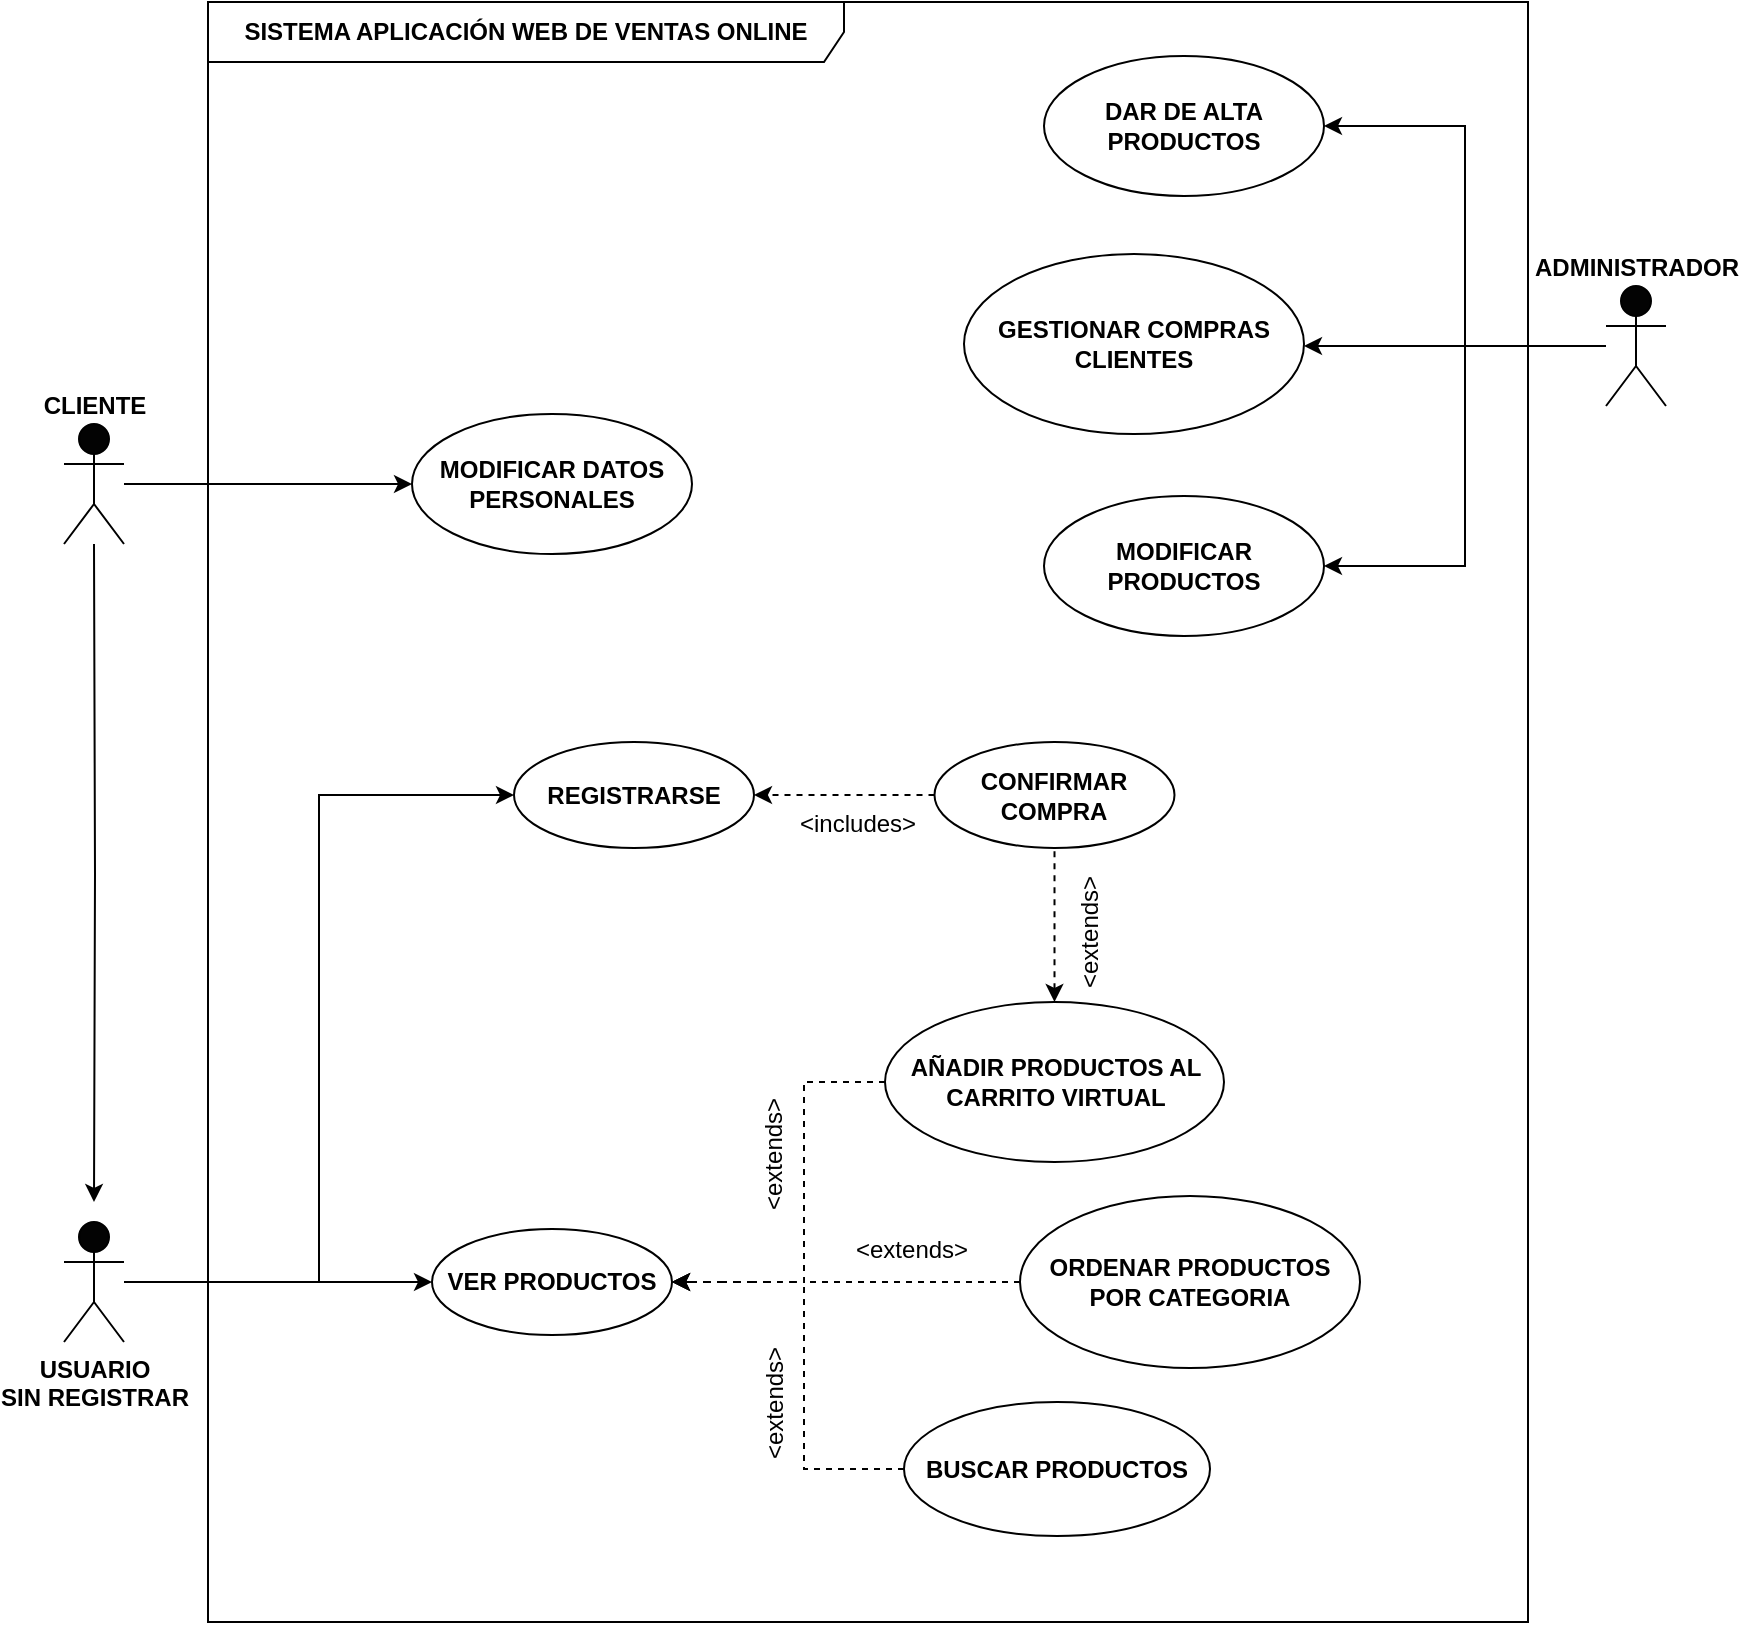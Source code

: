 <mxfile version="24.3.1" type="device">
  <diagram id="Yzj8Z7uyjMs9tStJ1248" name="Página-1">
    <mxGraphModel dx="3341" dy="2068" grid="1" gridSize="10" guides="1" tooltips="1" connect="1" arrows="1" fold="1" page="1" pageScale="1" pageWidth="827" pageHeight="1169" math="0" shadow="0">
      <root>
        <mxCell id="0" />
        <mxCell id="1" parent="0" />
        <mxCell id="9miJx2AaJ4oFh2MIG1r4-25" value="&lt;font style=&quot;font-size: 12px;&quot;&gt;&lt;b&gt;SISTEMA APLICACIÓN WEB DE VENTAS ONLINE&lt;/b&gt;&lt;/font&gt;" style="shape=umlFrame;whiteSpace=wrap;html=1;pointerEvents=0;fillColor=default;align=center;width=318;height=30;" vertex="1" parent="1">
          <mxGeometry x="-729" y="-1000" width="660" height="810" as="geometry" />
        </mxCell>
        <mxCell id="9miJx2AaJ4oFh2MIG1r4-26" style="edgeStyle=orthogonalEdgeStyle;rounded=0;orthogonalLoop=1;jettySize=auto;html=1;entryX=0;entryY=0.5;entryDx=0;entryDy=0;" edge="1" parent="1" source="9miJx2AaJ4oFh2MIG1r4-27" target="9miJx2AaJ4oFh2MIG1r4-28">
          <mxGeometry relative="1" as="geometry" />
        </mxCell>
        <mxCell id="9miJx2AaJ4oFh2MIG1r4-77" style="edgeStyle=orthogonalEdgeStyle;rounded=0;orthogonalLoop=1;jettySize=auto;html=1;entryX=0;entryY=0.5;entryDx=0;entryDy=0;" edge="1" parent="1" source="9miJx2AaJ4oFh2MIG1r4-27" target="9miJx2AaJ4oFh2MIG1r4-70">
          <mxGeometry relative="1" as="geometry" />
        </mxCell>
        <mxCell id="9miJx2AaJ4oFh2MIG1r4-92" style="edgeStyle=orthogonalEdgeStyle;rounded=0;orthogonalLoop=1;jettySize=auto;html=1;startArrow=classic;startFill=1;endArrow=none;endFill=0;" edge="1" parent="1" target="9miJx2AaJ4oFh2MIG1r4-31">
          <mxGeometry relative="1" as="geometry">
            <mxPoint x="-786" y="-400" as="sourcePoint" />
          </mxGeometry>
        </mxCell>
        <mxCell id="9miJx2AaJ4oFh2MIG1r4-27" value="&lt;b&gt;USUARIO&lt;/b&gt;&lt;div&gt;&lt;b&gt;SIN REGISTRAR&lt;/b&gt;&lt;/div&gt;" style="shape=umlActor;verticalLabelPosition=bottom;verticalAlign=top;html=1;fillColor=#030303;" vertex="1" parent="1">
          <mxGeometry x="-801" y="-390" width="30" height="60" as="geometry" />
        </mxCell>
        <mxCell id="9miJx2AaJ4oFh2MIG1r4-28" value="VER PRODUCTOS" style="ellipse;whiteSpace=wrap;html=1;fontStyle=1" vertex="1" parent="1">
          <mxGeometry x="-617" y="-386.5" width="120" height="53" as="geometry" />
        </mxCell>
        <mxCell id="9miJx2AaJ4oFh2MIG1r4-93" style="edgeStyle=orthogonalEdgeStyle;rounded=0;orthogonalLoop=1;jettySize=auto;html=1;entryX=0;entryY=0.5;entryDx=0;entryDy=0;" edge="1" parent="1" source="9miJx2AaJ4oFh2MIG1r4-31" target="9miJx2AaJ4oFh2MIG1r4-82">
          <mxGeometry relative="1" as="geometry" />
        </mxCell>
        <mxCell id="9miJx2AaJ4oFh2MIG1r4-31" value="&lt;b&gt;CLIENTE&lt;/b&gt;" style="shape=umlActor;verticalLabelPosition=top;verticalAlign=bottom;html=1;strokeColor=default;horizontal=1;labelPosition=center;align=center;fillColor=#030303;" vertex="1" parent="1">
          <mxGeometry x="-801" y="-789" width="30" height="60" as="geometry" />
        </mxCell>
        <mxCell id="9miJx2AaJ4oFh2MIG1r4-32" style="edgeStyle=orthogonalEdgeStyle;rounded=0;orthogonalLoop=1;jettySize=auto;html=1;dashed=1;" edge="1" parent="1" target="9miJx2AaJ4oFh2MIG1r4-37">
          <mxGeometry relative="1" as="geometry">
            <mxPoint x="-528" y="206.5" as="sourcePoint" />
          </mxGeometry>
        </mxCell>
        <mxCell id="9miJx2AaJ4oFh2MIG1r4-34" style="edgeStyle=orthogonalEdgeStyle;rounded=0;orthogonalLoop=1;jettySize=auto;html=1;dashed=1;" edge="1" parent="1" target="9miJx2AaJ4oFh2MIG1r4-39">
          <mxGeometry relative="1" as="geometry">
            <mxPoint x="-528" y="99.5" as="sourcePoint" />
          </mxGeometry>
        </mxCell>
        <mxCell id="9miJx2AaJ4oFh2MIG1r4-38" style="edgeStyle=orthogonalEdgeStyle;rounded=0;orthogonalLoop=1;jettySize=auto;html=1;entryX=0;entryY=0.5;entryDx=0;entryDy=0;dashed=1;endArrow=none;endFill=0;startArrow=classic;startFill=1;" edge="1" parent="1" target="9miJx2AaJ4oFh2MIG1r4-47">
          <mxGeometry relative="1" as="geometry">
            <mxPoint x="-302.0" y="99.483" as="sourcePoint" />
          </mxGeometry>
        </mxCell>
        <mxCell id="9miJx2AaJ4oFh2MIG1r4-89" style="edgeStyle=orthogonalEdgeStyle;rounded=0;orthogonalLoop=1;jettySize=auto;html=1;entryX=1;entryY=0.5;entryDx=0;entryDy=0;" edge="1" parent="1" source="9miJx2AaJ4oFh2MIG1r4-51" target="9miJx2AaJ4oFh2MIG1r4-86">
          <mxGeometry relative="1" as="geometry" />
        </mxCell>
        <mxCell id="9miJx2AaJ4oFh2MIG1r4-90" style="edgeStyle=orthogonalEdgeStyle;rounded=0;orthogonalLoop=1;jettySize=auto;html=1;entryX=1;entryY=0.5;entryDx=0;entryDy=0;" edge="1" parent="1" source="9miJx2AaJ4oFh2MIG1r4-51" target="9miJx2AaJ4oFh2MIG1r4-85">
          <mxGeometry relative="1" as="geometry" />
        </mxCell>
        <mxCell id="9miJx2AaJ4oFh2MIG1r4-91" style="edgeStyle=orthogonalEdgeStyle;rounded=0;orthogonalLoop=1;jettySize=auto;html=1;entryX=1;entryY=0.5;entryDx=0;entryDy=0;" edge="1" parent="1" source="9miJx2AaJ4oFh2MIG1r4-51">
          <mxGeometry relative="1" as="geometry">
            <mxPoint x="-181" y="-828" as="targetPoint" />
          </mxGeometry>
        </mxCell>
        <mxCell id="9miJx2AaJ4oFh2MIG1r4-51" value="&lt;b&gt;ADMINISTRADOR&lt;/b&gt;" style="shape=umlActor;verticalLabelPosition=top;verticalAlign=bottom;html=1;strokeColor=default;horizontal=1;labelPosition=center;align=center;fillColor=#030303;" vertex="1" parent="1">
          <mxGeometry x="-30" y="-858" width="30" height="60" as="geometry" />
        </mxCell>
        <mxCell id="9miJx2AaJ4oFh2MIG1r4-57" style="edgeStyle=orthogonalEdgeStyle;rounded=0;orthogonalLoop=1;jettySize=auto;html=1;entryX=1;entryY=0.5;entryDx=0;entryDy=0;dashed=1;" edge="1" parent="1" source="9miJx2AaJ4oFh2MIG1r4-52" target="9miJx2AaJ4oFh2MIG1r4-28">
          <mxGeometry relative="1" as="geometry">
            <Array as="points">
              <mxPoint x="-431" y="-266" />
              <mxPoint x="-431" y="-360" />
            </Array>
          </mxGeometry>
        </mxCell>
        <mxCell id="9miJx2AaJ4oFh2MIG1r4-52" value="BUSCAR PRODUCTOS" style="ellipse;whiteSpace=wrap;html=1;fontStyle=1" vertex="1" parent="1">
          <mxGeometry x="-381" y="-300" width="153" height="67" as="geometry" />
        </mxCell>
        <mxCell id="9miJx2AaJ4oFh2MIG1r4-56" style="edgeStyle=orthogonalEdgeStyle;rounded=0;orthogonalLoop=1;jettySize=auto;html=1;entryX=1;entryY=0.5;entryDx=0;entryDy=0;dashed=1;" edge="1" parent="1" source="9miJx2AaJ4oFh2MIG1r4-53" target="9miJx2AaJ4oFh2MIG1r4-28">
          <mxGeometry relative="1" as="geometry">
            <Array as="points">
              <mxPoint x="-431" y="-460" />
              <mxPoint x="-431" y="-360" />
            </Array>
          </mxGeometry>
        </mxCell>
        <mxCell id="9miJx2AaJ4oFh2MIG1r4-71" style="edgeStyle=orthogonalEdgeStyle;rounded=0;orthogonalLoop=1;jettySize=auto;html=1;entryX=0.5;entryY=1;entryDx=0;entryDy=0;dashed=1;endArrow=none;endFill=0;startArrow=classic;startFill=1;" edge="1" parent="1" source="9miJx2AaJ4oFh2MIG1r4-53" target="9miJx2AaJ4oFh2MIG1r4-54">
          <mxGeometry relative="1" as="geometry" />
        </mxCell>
        <mxCell id="9miJx2AaJ4oFh2MIG1r4-53" value="AÑADIR PRODUCTOS AL CARRITO VIRTUAL" style="ellipse;whiteSpace=wrap;html=1;fontStyle=1" vertex="1" parent="1">
          <mxGeometry x="-390.5" y="-500" width="169.5" height="80" as="geometry" />
        </mxCell>
        <mxCell id="9miJx2AaJ4oFh2MIG1r4-75" style="edgeStyle=orthogonalEdgeStyle;rounded=0;orthogonalLoop=1;jettySize=auto;html=1;entryX=1;entryY=0.5;entryDx=0;entryDy=0;dashed=1;" edge="1" parent="1" source="9miJx2AaJ4oFh2MIG1r4-54" target="9miJx2AaJ4oFh2MIG1r4-70">
          <mxGeometry relative="1" as="geometry" />
        </mxCell>
        <mxCell id="9miJx2AaJ4oFh2MIG1r4-54" value="CONFIRMAR COMPRA" style="ellipse;whiteSpace=wrap;html=1;fontStyle=1" vertex="1" parent="1">
          <mxGeometry x="-365.75" y="-630" width="120" height="53" as="geometry" />
        </mxCell>
        <mxCell id="9miJx2AaJ4oFh2MIG1r4-58" style="edgeStyle=orthogonalEdgeStyle;rounded=0;orthogonalLoop=1;jettySize=auto;html=1;entryX=1;entryY=0.5;entryDx=0;entryDy=0;dashed=1;" edge="1" parent="1" source="9miJx2AaJ4oFh2MIG1r4-55" target="9miJx2AaJ4oFh2MIG1r4-28">
          <mxGeometry relative="1" as="geometry" />
        </mxCell>
        <mxCell id="9miJx2AaJ4oFh2MIG1r4-55" value="ORDENAR PRODUCTOS POR CATEGORIA" style="ellipse;whiteSpace=wrap;html=1;fontStyle=1" vertex="1" parent="1">
          <mxGeometry x="-323" y="-403" width="170" height="86" as="geometry" />
        </mxCell>
        <mxCell id="9miJx2AaJ4oFh2MIG1r4-59" value="&amp;lt;extends&amp;gt;" style="text;strokeColor=none;fillColor=none;align=left;verticalAlign=top;spacingLeft=4;spacingRight=4;overflow=hidden;rotatable=0;points=[[0,0.5],[1,0.5]];portConstraint=eastwest;whiteSpace=wrap;html=1;fontStyle=0" vertex="1" parent="1">
          <mxGeometry x="-411" y="-390" width="70" height="26" as="geometry" />
        </mxCell>
        <mxCell id="9miJx2AaJ4oFh2MIG1r4-62" value="&amp;lt;extends&amp;gt;" style="text;strokeColor=none;fillColor=none;align=left;verticalAlign=top;spacingLeft=4;spacingRight=4;overflow=hidden;rotatable=0;points=[[0,0.5],[1,0.5]];portConstraint=eastwest;whiteSpace=wrap;html=1;horizontal=0;fontStyle=0" vertex="1" parent="1">
          <mxGeometry x="-460" y="-461.5" width="30" height="71.5" as="geometry" />
        </mxCell>
        <mxCell id="9miJx2AaJ4oFh2MIG1r4-63" value="&amp;lt;extends&amp;gt;" style="text;strokeColor=none;fillColor=none;align=left;verticalAlign=top;spacingLeft=4;spacingRight=4;overflow=hidden;rotatable=0;points=[[0,0.5],[1,0.5]];portConstraint=eastwest;whiteSpace=wrap;html=1;horizontal=0;fontStyle=0" vertex="1" parent="1">
          <mxGeometry x="-460" y="-337" width="30" height="71.5" as="geometry" />
        </mxCell>
        <mxCell id="9miJx2AaJ4oFh2MIG1r4-66" value="" style="rounded=0;whiteSpace=wrap;html=1;fillColor=none;strokeColor=#FFFFFF;strokeWidth=3.05;" vertex="1" parent="1">
          <mxGeometry x="-440" y="-363" width="7" height="6" as="geometry" />
        </mxCell>
        <mxCell id="9miJx2AaJ4oFh2MIG1r4-68" value="" style="rounded=0;whiteSpace=wrap;html=1;fillColor=none;strokeColor=#FFFFFF;strokeWidth=3;" vertex="1" parent="1">
          <mxGeometry x="-453" y="-363" width="7" height="6" as="geometry" />
        </mxCell>
        <mxCell id="9miJx2AaJ4oFh2MIG1r4-70" value="REGISTRARSE" style="ellipse;whiteSpace=wrap;html=1;fontStyle=1" vertex="1" parent="1">
          <mxGeometry x="-576" y="-630" width="120" height="53" as="geometry" />
        </mxCell>
        <mxCell id="9miJx2AaJ4oFh2MIG1r4-73" value="&amp;lt;extends&amp;gt;" style="text;strokeColor=none;fillColor=none;align=left;verticalAlign=top;spacingLeft=4;spacingRight=4;overflow=hidden;rotatable=0;points=[[0,0.5],[1,0.5]];portConstraint=eastwest;whiteSpace=wrap;html=1;horizontal=0;fontStyle=0" vertex="1" parent="1">
          <mxGeometry x="-302" y="-572.5" width="30" height="71.5" as="geometry" />
        </mxCell>
        <mxCell id="9miJx2AaJ4oFh2MIG1r4-76" value="&amp;lt;includes&amp;gt;" style="text;strokeColor=none;fillColor=none;align=left;verticalAlign=top;spacingLeft=4;spacingRight=4;overflow=hidden;rotatable=0;points=[[0,0.5],[1,0.5]];portConstraint=eastwest;whiteSpace=wrap;html=1;fontStyle=0" vertex="1" parent="1">
          <mxGeometry x="-439" y="-603" width="70" height="26" as="geometry" />
        </mxCell>
        <mxCell id="9miJx2AaJ4oFh2MIG1r4-78" value="" style="rounded=0;whiteSpace=wrap;html=1;fillColor=none;strokeColor=#FFFFFF;strokeWidth=3;" vertex="1" parent="1">
          <mxGeometry x="-468" y="-363" width="7" height="6" as="geometry" />
        </mxCell>
        <mxCell id="9miJx2AaJ4oFh2MIG1r4-81" value="" style="rounded=0;whiteSpace=wrap;html=1;fillColor=none;strokeColor=#FFFFFF;strokeWidth=3;" vertex="1" parent="1">
          <mxGeometry x="-483" y="-363" width="7" height="6" as="geometry" />
        </mxCell>
        <mxCell id="9miJx2AaJ4oFh2MIG1r4-82" value="MODIFICAR DATOS&lt;div&gt;PERSONALES&lt;/div&gt;" style="ellipse;whiteSpace=wrap;html=1;fontStyle=1" vertex="1" parent="1">
          <mxGeometry x="-627" y="-794" width="140" height="70" as="geometry" />
        </mxCell>
        <mxCell id="9miJx2AaJ4oFh2MIG1r4-85" value="DAR DE ALTA PRODUCTOS" style="ellipse;whiteSpace=wrap;html=1;fontStyle=1" vertex="1" parent="1">
          <mxGeometry x="-311" y="-973" width="140" height="70" as="geometry" />
        </mxCell>
        <mxCell id="9miJx2AaJ4oFh2MIG1r4-86" value="MODIFICAR PRODUCTOS" style="ellipse;whiteSpace=wrap;html=1;fontStyle=1" vertex="1" parent="1">
          <mxGeometry x="-311" y="-753" width="140" height="70" as="geometry" />
        </mxCell>
        <mxCell id="9miJx2AaJ4oFh2MIG1r4-87" value="GESTIONAR COMPRAS CLIENTES" style="ellipse;whiteSpace=wrap;html=1;fontStyle=1" vertex="1" parent="1">
          <mxGeometry x="-351" y="-874" width="170" height="90" as="geometry" />
        </mxCell>
      </root>
    </mxGraphModel>
  </diagram>
</mxfile>
